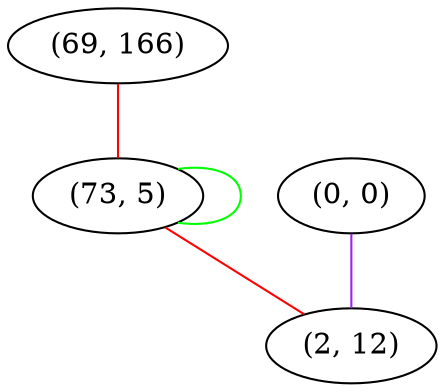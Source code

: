 graph "" {
"(69, 166)";
"(73, 5)";
"(0, 0)";
"(2, 12)";
"(69, 166)" -- "(73, 5)"  [color=red, key=0, weight=1];
"(73, 5)" -- "(73, 5)"  [color=green, key=0, weight=2];
"(73, 5)" -- "(2, 12)"  [color=red, key=0, weight=1];
"(0, 0)" -- "(2, 12)"  [color=purple, key=0, weight=4];
}
